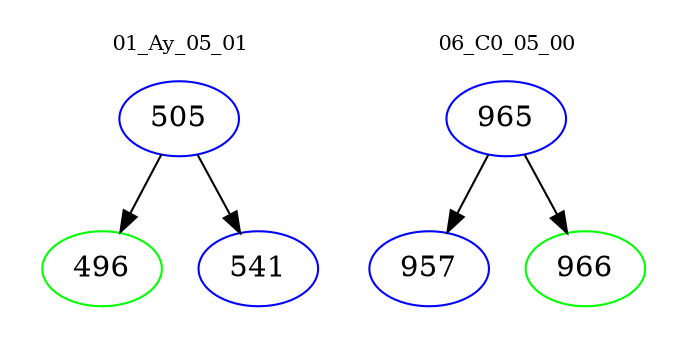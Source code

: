 digraph{
subgraph cluster_0 {
color = white
label = "01_Ay_05_01";
fontsize=10;
T0_505 [label="505", color="blue"]
T0_505 -> T0_496 [color="black"]
T0_496 [label="496", color="green"]
T0_505 -> T0_541 [color="black"]
T0_541 [label="541", color="blue"]
}
subgraph cluster_1 {
color = white
label = "06_C0_05_00";
fontsize=10;
T1_965 [label="965", color="blue"]
T1_965 -> T1_957 [color="black"]
T1_957 [label="957", color="blue"]
T1_965 -> T1_966 [color="black"]
T1_966 [label="966", color="green"]
}
}
